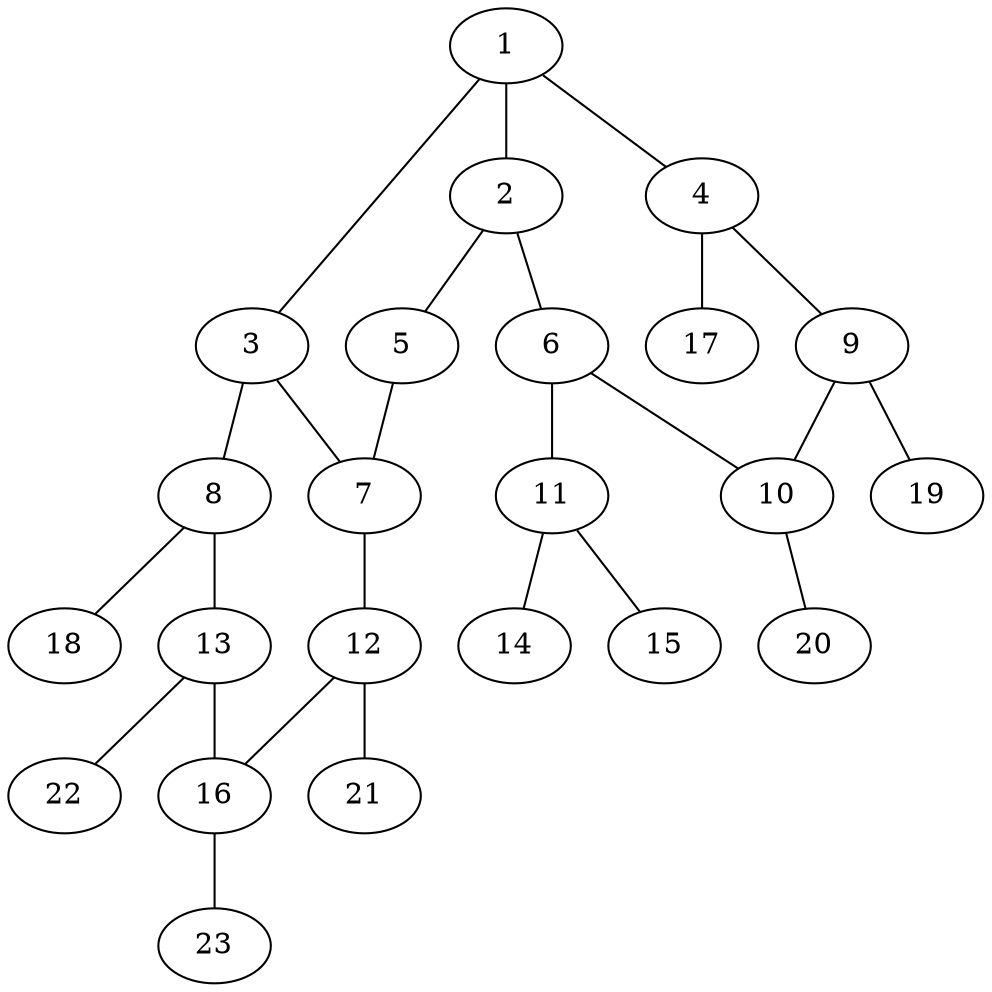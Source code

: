 graph molecule_2542 {
	1	 [chem=C];
	2	 [chem=C];
	1 -- 2	 [valence=2];
	3	 [chem=C];
	1 -- 3	 [valence=1];
	4	 [chem=C];
	1 -- 4	 [valence=1];
	5	 [chem=O];
	2 -- 5	 [valence=1];
	6	 [chem=C];
	2 -- 6	 [valence=1];
	7	 [chem=C];
	3 -- 7	 [valence=2];
	8	 [chem=C];
	3 -- 8	 [valence=1];
	9	 [chem=C];
	4 -- 9	 [valence=2];
	17	 [chem=H];
	4 -- 17	 [valence=1];
	5 -- 7	 [valence=1];
	10	 [chem=C];
	6 -- 10	 [valence=2];
	11	 [chem=N];
	6 -- 11	 [valence=1];
	12	 [chem=C];
	7 -- 12	 [valence=1];
	13	 [chem=C];
	8 -- 13	 [valence=2];
	18	 [chem=H];
	8 -- 18	 [valence=1];
	9 -- 10	 [valence=1];
	19	 [chem=H];
	9 -- 19	 [valence=1];
	20	 [chem=H];
	10 -- 20	 [valence=1];
	14	 [chem=O];
	11 -- 14	 [valence=2];
	15	 [chem=O];
	11 -- 15	 [valence=1];
	16	 [chem=C];
	12 -- 16	 [valence=2];
	21	 [chem=H];
	12 -- 21	 [valence=1];
	13 -- 16	 [valence=1];
	22	 [chem=H];
	13 -- 22	 [valence=1];
	23	 [chem=H];
	16 -- 23	 [valence=1];
}

